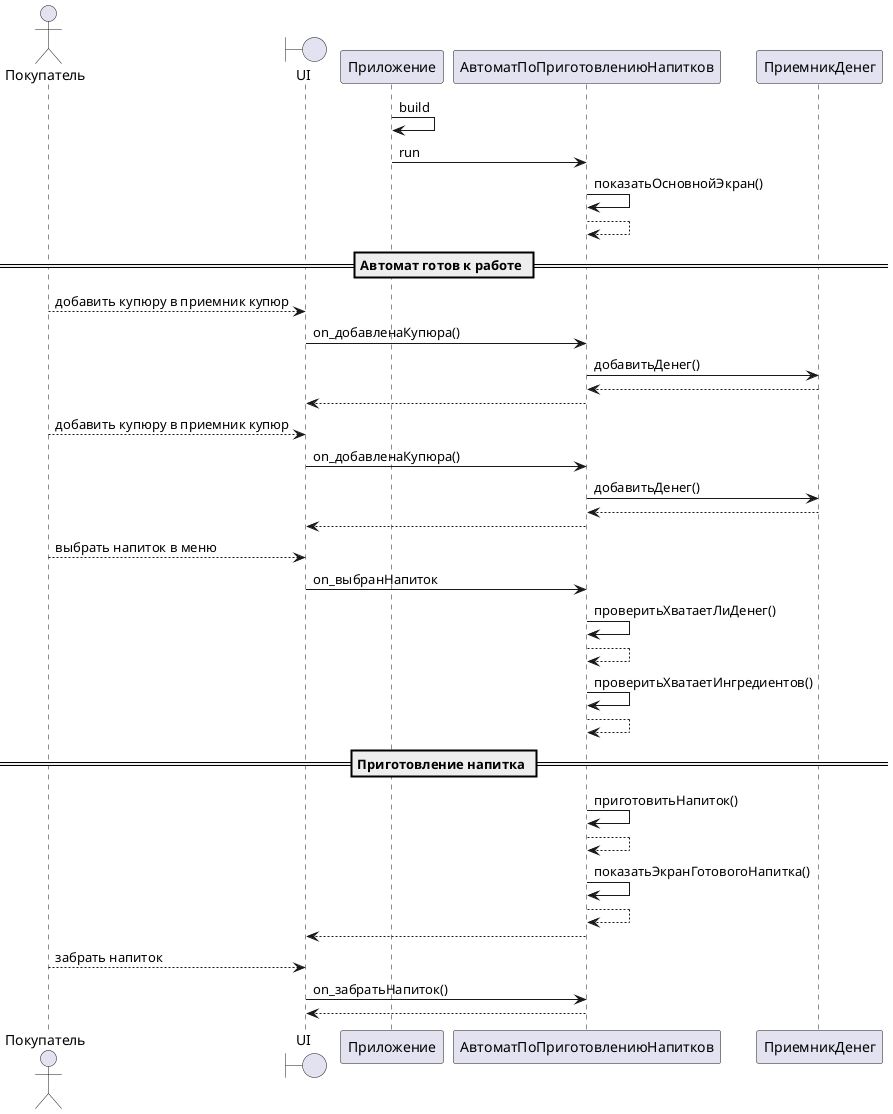 @startuml
actor Покупатель
boundary UI

Приложение -> Приложение: build
Приложение -> АвтоматПоПриготовлениюНапитков: run
АвтоматПоПриготовлениюНапитков -> АвтоматПоПриготовлениюНапитков: показатьОсновнойЭкран()
АвтоматПоПриготовлениюНапитков --> АвтоматПоПриготовлениюНапитков

== Автомат готов к работе ==

Покупатель --> UI: добавить купюру в приемник купюр 
UI -> АвтоматПоПриготовлениюНапитков: on_добавленаКупюра()
АвтоматПоПриготовлениюНапитков -> ПриемникДенег: добавитьДенег()
АвтоматПоПриготовлениюНапитков <-- ПриемникДенег
UI <-- АвтоматПоПриготовлениюНапитков

Покупатель --> UI: добавить купюру в приемник купюр
UI -> АвтоматПоПриготовлениюНапитков: on_добавленаКупюра()
АвтоматПоПриготовлениюНапитков -> ПриемникДенег: добавитьДенег()
АвтоматПоПриготовлениюНапитков <-- ПриемникДенег
UI <-- АвтоматПоПриготовлениюНапитков

Покупатель --> UI: выбрать напиток в меню
UI -> АвтоматПоПриготовлениюНапитков: on_выбранНапиток

АвтоматПоПриготовлениюНапитков -> АвтоматПоПриготовлениюНапитков: проверитьХватаетЛиДенег()
АвтоматПоПриготовлениюНапитков --> АвтоматПоПриготовлениюНапитков

АвтоматПоПриготовлениюНапитков -> АвтоматПоПриготовлениюНапитков: проверитьХватаетИнгредиентов()
АвтоматПоПриготовлениюНапитков --> АвтоматПоПриготовлениюНапитков

== Приготовление напитка ==

АвтоматПоПриготовлениюНапитков -> АвтоматПоПриготовлениюНапитков: приготовитьНапиток()
АвтоматПоПриготовлениюНапитков --> АвтоматПоПриготовлениюНапитков

АвтоматПоПриготовлениюНапитков -> АвтоматПоПриготовлениюНапитков: показатьЭкранГотовогоНапитка()
АвтоматПоПриготовлениюНапитков --> АвтоматПоПриготовлениюНапитков
UI <-- АвтоматПоПриготовлениюНапитков

Покупатель --> UI: забрать напиток
UI -> АвтоматПоПриготовлениюНапитков: on_забратьНапиток()
UI <-- АвтоматПоПриготовлениюНапитков

@enduml